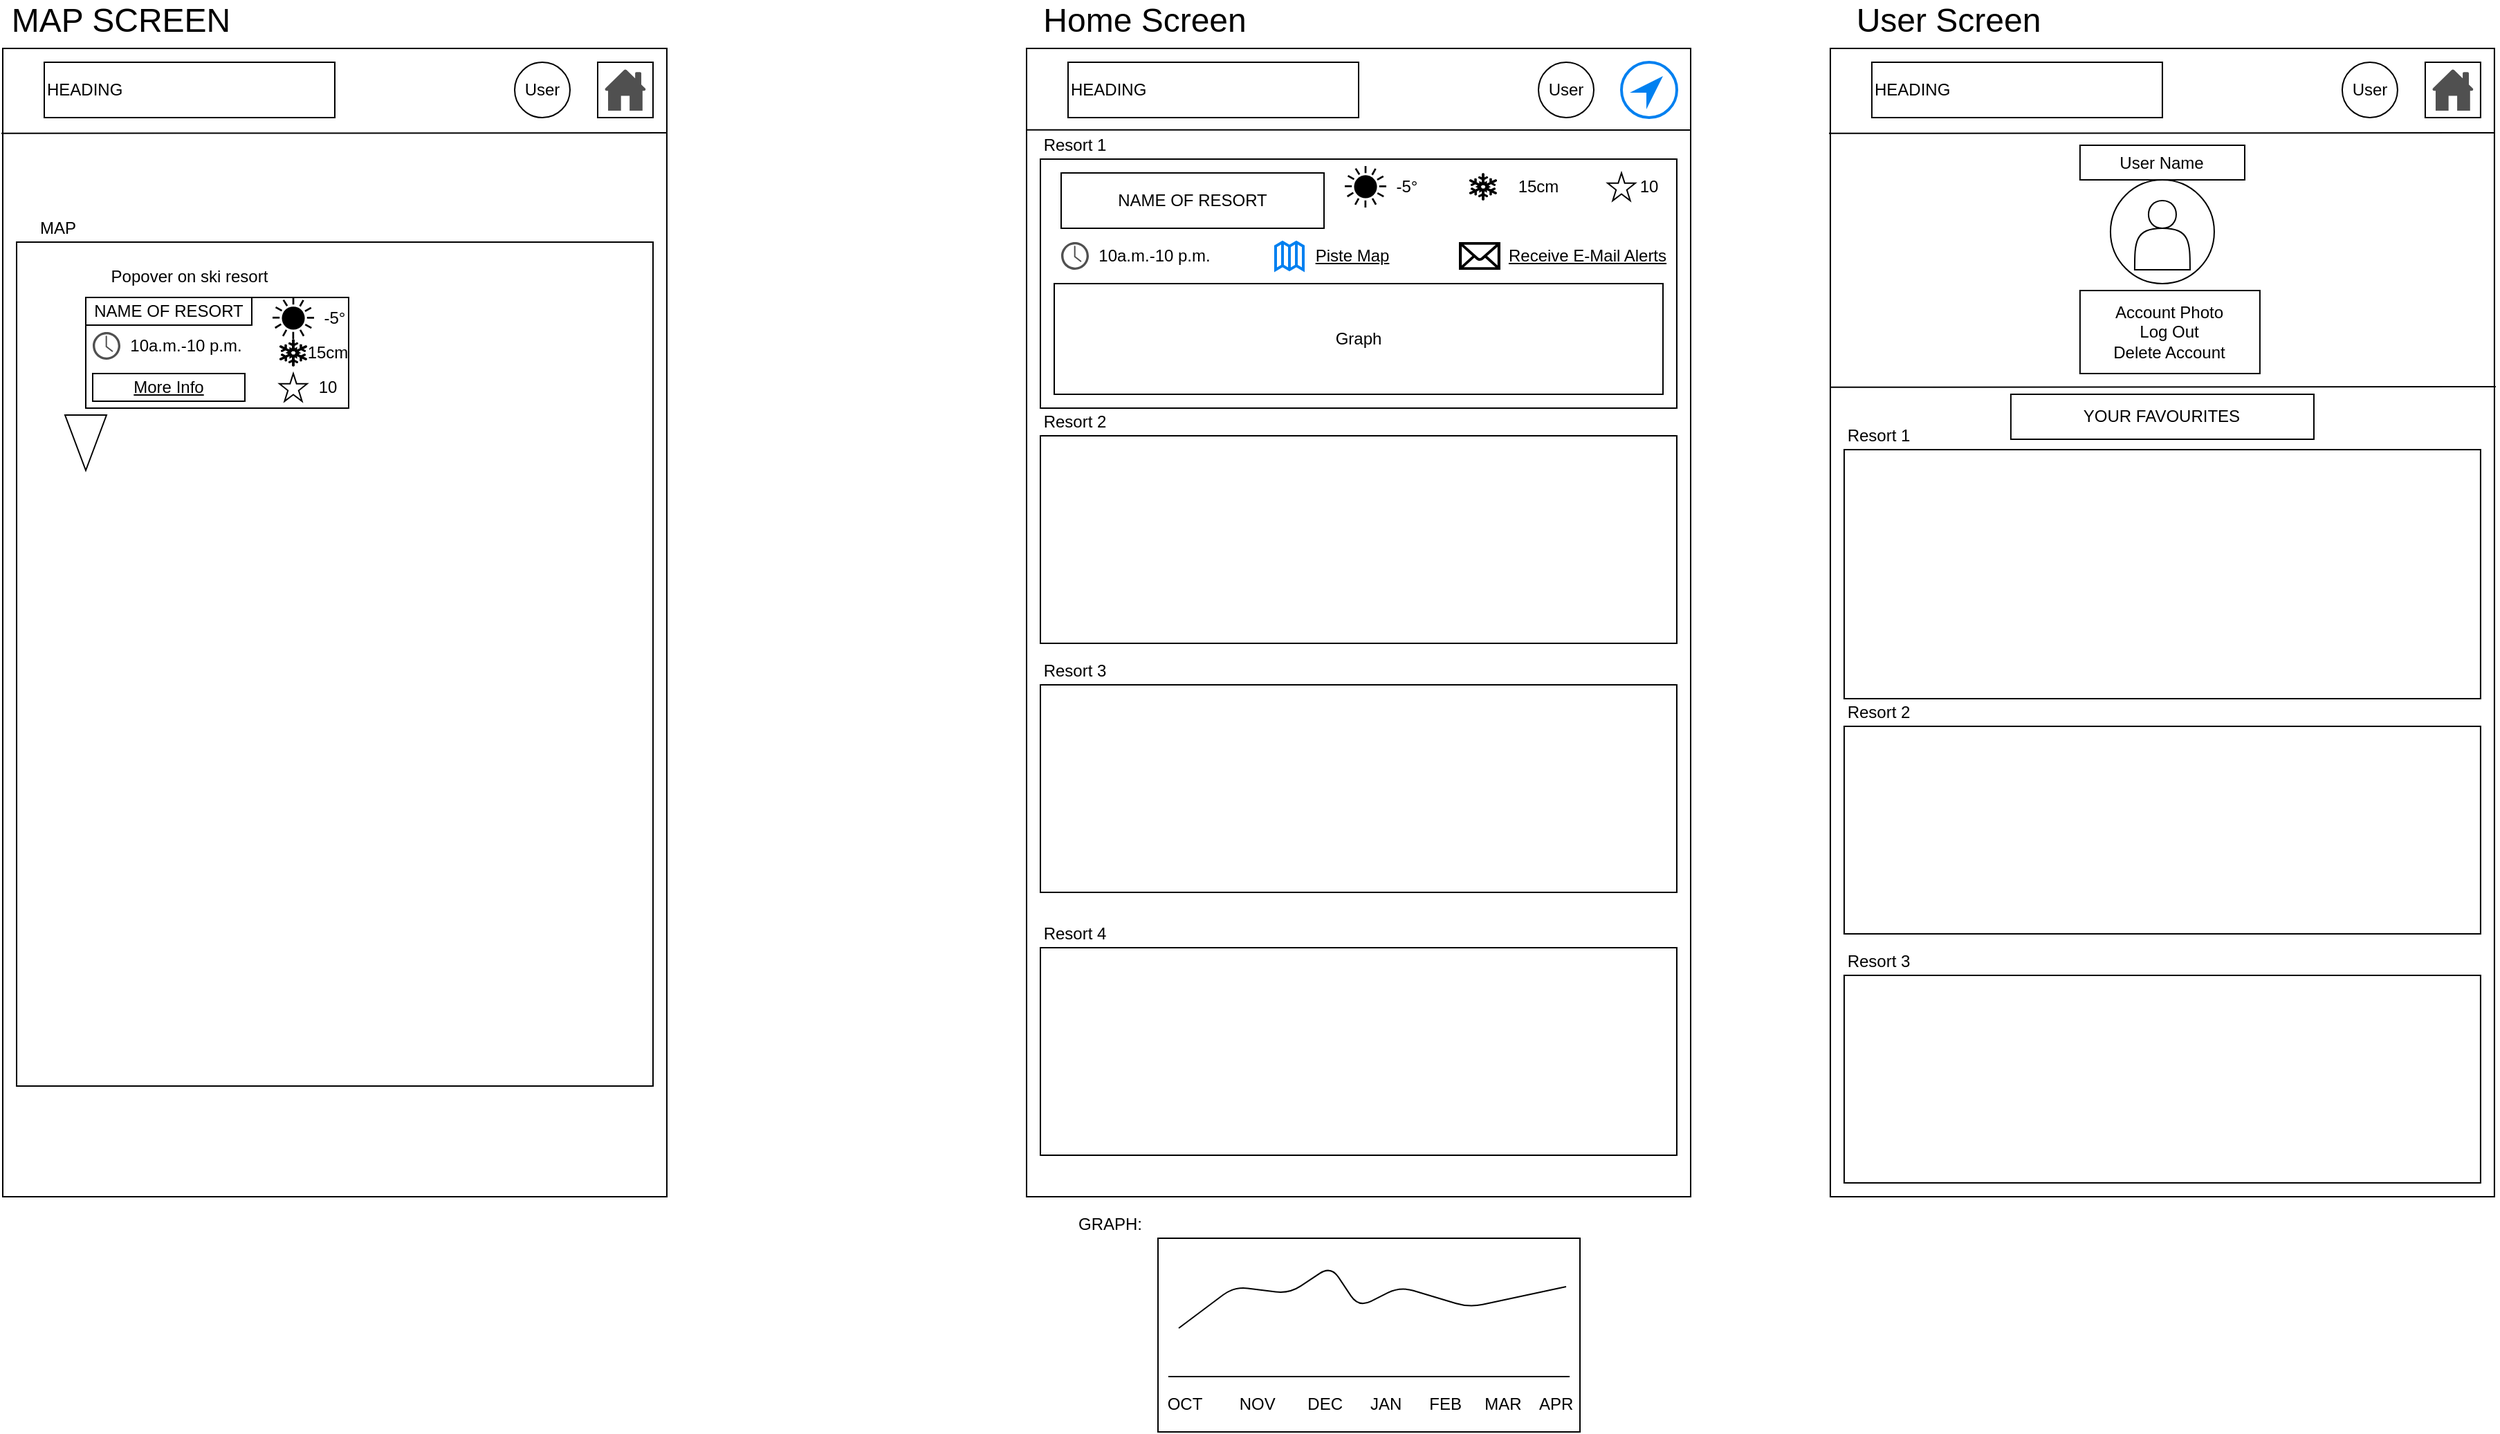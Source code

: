 <mxfile version="14.1.8" type="device"><diagram id="-WW2hVczjSnukYra4sLC" name="Page-1"><mxGraphModel dx="2370" dy="1437" grid="1" gridSize="10" guides="1" tooltips="1" connect="1" arrows="1" fold="1" page="1" pageScale="1" pageWidth="850" pageHeight="1100" math="0" shadow="0"><root><mxCell id="0"/><mxCell id="1" parent="0"/><mxCell id="Vz4pvjLrEx96PmCUgznh-109" value="" style="rounded=0;whiteSpace=wrap;html=1;" vertex="1" parent="1"><mxGeometry x="1530.96" y="60" width="480" height="830" as="geometry"/></mxCell><mxCell id="Vz4pvjLrEx96PmCUgznh-119" value="" style="ellipse;whiteSpace=wrap;html=1;aspect=fixed;" vertex="1" parent="1"><mxGeometry x="1733.46" y="155" width="75" height="75" as="geometry"/></mxCell><mxCell id="Vz4pvjLrEx96PmCUgznh-93" value="" style="rounded=0;whiteSpace=wrap;html=1;" vertex="1" parent="1"><mxGeometry x="950" y="60" width="480" height="830" as="geometry"/></mxCell><mxCell id="Vz4pvjLrEx96PmCUgznh-94" value="User" style="ellipse;whiteSpace=wrap;html=1;aspect=fixed;" vertex="1" parent="1"><mxGeometry x="1320" y="70" width="40" height="40" as="geometry"/></mxCell><mxCell id="Vz4pvjLrEx96PmCUgznh-95" value="HEADING" style="rounded=0;whiteSpace=wrap;html=1;align=left;" vertex="1" parent="1"><mxGeometry x="980" y="70" width="210" height="40" as="geometry"/></mxCell><mxCell id="Vz4pvjLrEx96PmCUgznh-1" value="" style="rounded=0;whiteSpace=wrap;html=1;" vertex="1" parent="1"><mxGeometry x="210" y="60" width="480" height="830" as="geometry"/></mxCell><mxCell id="Vz4pvjLrEx96PmCUgznh-4" value="" style="endArrow=none;html=1;entryX=-0.002;entryY=0.074;entryDx=0;entryDy=0;entryPerimeter=0;" edge="1" parent="1" target="Vz4pvjLrEx96PmCUgznh-1"><mxGeometry width="50" height="50" relative="1" as="geometry"><mxPoint x="690" y="121" as="sourcePoint"/><mxPoint x="110" y="60" as="targetPoint"/></mxGeometry></mxCell><mxCell id="Vz4pvjLrEx96PmCUgznh-5" value="" style="rounded=0;whiteSpace=wrap;html=1;" vertex="1" parent="1"><mxGeometry x="640" y="70" width="40" height="40" as="geometry"/></mxCell><mxCell id="Vz4pvjLrEx96PmCUgznh-11" value="User" style="ellipse;whiteSpace=wrap;html=1;aspect=fixed;" vertex="1" parent="1"><mxGeometry x="580" y="70" width="40" height="40" as="geometry"/></mxCell><mxCell id="Vz4pvjLrEx96PmCUgznh-12" value="HEADING" style="rounded=0;whiteSpace=wrap;html=1;align=left;" vertex="1" parent="1"><mxGeometry x="240" y="70" width="210" height="40" as="geometry"/></mxCell><mxCell id="Vz4pvjLrEx96PmCUgznh-13" value="" style="rounded=0;whiteSpace=wrap;html=1;" vertex="1" parent="1"><mxGeometry x="220" y="200" width="460" height="610" as="geometry"/></mxCell><mxCell id="Vz4pvjLrEx96PmCUgznh-14" value="MAP" style="text;html=1;strokeColor=none;fillColor=none;align=center;verticalAlign=middle;whiteSpace=wrap;rounded=0;" vertex="1" parent="1"><mxGeometry x="230" y="180" width="40" height="20" as="geometry"/></mxCell><mxCell id="Vz4pvjLrEx96PmCUgznh-15" value="" style="triangle;whiteSpace=wrap;html=1;rotation=90;" vertex="1" parent="1"><mxGeometry x="250" y="330" width="40" height="30" as="geometry"/></mxCell><mxCell id="Vz4pvjLrEx96PmCUgznh-16" value="" style="rounded=0;whiteSpace=wrap;html=1;" vertex="1" parent="1"><mxGeometry x="270" y="240" width="190" height="80" as="geometry"/></mxCell><mxCell id="Vz4pvjLrEx96PmCUgznh-17" value="Popover on ski resort" style="text;html=1;strokeColor=none;fillColor=none;align=center;verticalAlign=middle;whiteSpace=wrap;rounded=0;" vertex="1" parent="1"><mxGeometry x="260" y="200" width="170" height="50" as="geometry"/></mxCell><mxCell id="Vz4pvjLrEx96PmCUgznh-19" value="" style="verticalLabelPosition=bottom;verticalAlign=top;html=1;shape=mxgraph.basic.star" vertex="1" parent="1"><mxGeometry x="410" y="295" width="20" height="20" as="geometry"/></mxCell><mxCell id="Vz4pvjLrEx96PmCUgznh-20" value="10" style="text;html=1;strokeColor=none;fillColor=none;align=center;verticalAlign=middle;whiteSpace=wrap;rounded=0;" vertex="1" parent="1"><mxGeometry x="425" y="295" width="40" height="20" as="geometry"/></mxCell><mxCell id="Vz4pvjLrEx96PmCUgznh-22" value="NAME OF RESORT" style="rounded=0;whiteSpace=wrap;html=1;" vertex="1" parent="1"><mxGeometry x="270" y="240" width="120" height="20" as="geometry"/></mxCell><mxCell id="Vz4pvjLrEx96PmCUgznh-23" value="" style="shape=mxgraph.signs.nature.sun_4;html=1;pointerEvents=1;fillColor=#000000;strokeColor=none;verticalLabelPosition=bottom;verticalAlign=top;align=center;" vertex="1" parent="1"><mxGeometry x="405" y="240" width="30" height="30" as="geometry"/></mxCell><mxCell id="Vz4pvjLrEx96PmCUgznh-24" value="-5°" style="text;html=1;strokeColor=none;fillColor=none;align=center;verticalAlign=middle;whiteSpace=wrap;rounded=0;" vertex="1" parent="1"><mxGeometry x="430" y="245" width="40" height="20" as="geometry"/></mxCell><mxCell id="Vz4pvjLrEx96PmCUgznh-28" value="15cm" style="text;html=1;strokeColor=none;fillColor=none;align=center;verticalAlign=middle;whiteSpace=wrap;rounded=0;" vertex="1" parent="1"><mxGeometry x="425" y="270" width="40" height="20" as="geometry"/></mxCell><mxCell id="Vz4pvjLrEx96PmCUgznh-29" value="" style="shape=mxgraph.signs.nature.snowflake;html=1;pointerEvents=1;fillColor=#000000;strokeColor=none;verticalLabelPosition=bottom;verticalAlign=top;align=center;" vertex="1" parent="1"><mxGeometry x="410" y="270" width="20" height="20" as="geometry"/></mxCell><mxCell id="Vz4pvjLrEx96PmCUgznh-32" value="&lt;u&gt;More Info&lt;/u&gt;" style="rounded=0;whiteSpace=wrap;html=1;" vertex="1" parent="1"><mxGeometry x="275" y="295" width="110" height="20" as="geometry"/></mxCell><mxCell id="Vz4pvjLrEx96PmCUgznh-54" value="GRAPH:" style="text;html=1;align=center;verticalAlign=middle;resizable=0;points=[];autosize=1;" vertex="1" parent="1"><mxGeometry x="980" y="900" width="60" height="20" as="geometry"/></mxCell><mxCell id="Vz4pvjLrEx96PmCUgznh-55" value="" style="rounded=0;whiteSpace=wrap;html=1;" vertex="1" parent="1"><mxGeometry x="1045" y="920" width="305" height="140" as="geometry"/></mxCell><mxCell id="Vz4pvjLrEx96PmCUgznh-60" value="OCT&amp;nbsp; &amp;nbsp; &amp;nbsp; &amp;nbsp; NOV&amp;nbsp; &amp;nbsp; &amp;nbsp; &amp;nbsp;DEC&amp;nbsp; &amp;nbsp; &amp;nbsp; JAN&amp;nbsp; &amp;nbsp; &amp;nbsp; FEB&amp;nbsp; &amp;nbsp; &amp;nbsp;MAR&amp;nbsp; &amp;nbsp; APR" style="text;html=1;align=center;verticalAlign=middle;resizable=0;points=[];autosize=1;" vertex="1" parent="1"><mxGeometry x="1042.5" y="1030" width="310" height="20" as="geometry"/></mxCell><mxCell id="Vz4pvjLrEx96PmCUgznh-61" value="" style="endArrow=none;html=1;" edge="1" parent="1"><mxGeometry width="50" height="50" relative="1" as="geometry"><mxPoint x="1342.5" y="1020" as="sourcePoint"/><mxPoint x="1052.5" y="1020" as="targetPoint"/></mxGeometry></mxCell><mxCell id="Vz4pvjLrEx96PmCUgznh-63" value="" style="endArrow=none;html=1;" edge="1" parent="1"><mxGeometry width="50" height="50" relative="1" as="geometry"><mxPoint x="1060" y="985" as="sourcePoint"/><mxPoint x="1340" y="955" as="targetPoint"/><Array as="points"><mxPoint x="1100" y="955"/><mxPoint x="1140" y="960"/><mxPoint x="1170" y="940"/><mxPoint x="1190" y="970"/><mxPoint x="1220" y="955"/><mxPoint x="1270" y="970"/></Array></mxGeometry></mxCell><mxCell id="Vz4pvjLrEx96PmCUgznh-64" value="" style="pointerEvents=1;shadow=0;dashed=0;html=1;strokeColor=none;fillColor=#505050;labelPosition=center;verticalLabelPosition=bottom;verticalAlign=top;outlineConnect=0;align=center;shape=mxgraph.office.concepts.clock;" vertex="1" parent="1"><mxGeometry x="275" y="265" width="20" height="20" as="geometry"/></mxCell><mxCell id="Vz4pvjLrEx96PmCUgznh-65" value="10a.m.-10 p.m." style="text;html=1;strokeColor=none;fillColor=none;align=center;verticalAlign=middle;whiteSpace=wrap;rounded=0;" vertex="1" parent="1"><mxGeometry x="300" y="265" width="85" height="20" as="geometry"/></mxCell><mxCell id="Vz4pvjLrEx96PmCUgznh-74" value="" style="rounded=0;whiteSpace=wrap;html=1;" vertex="1" parent="1"><mxGeometry x="960" y="140" width="460" height="180" as="geometry"/></mxCell><mxCell id="Vz4pvjLrEx96PmCUgznh-75" value="Resort 1" style="text;html=1;strokeColor=none;fillColor=none;align=center;verticalAlign=middle;whiteSpace=wrap;rounded=0;" vertex="1" parent="1"><mxGeometry x="960" y="120" width="50" height="20" as="geometry"/></mxCell><mxCell id="Vz4pvjLrEx96PmCUgznh-76" value="" style="rounded=0;whiteSpace=wrap;html=1;" vertex="1" parent="1"><mxGeometry x="960" y="340" width="460" height="150" as="geometry"/></mxCell><mxCell id="Vz4pvjLrEx96PmCUgznh-77" value="Resort 2" style="text;html=1;strokeColor=none;fillColor=none;align=center;verticalAlign=middle;whiteSpace=wrap;rounded=0;" vertex="1" parent="1"><mxGeometry x="960" y="320" width="50" height="20" as="geometry"/></mxCell><mxCell id="Vz4pvjLrEx96PmCUgznh-78" value="NAME OF RESORT" style="rounded=0;whiteSpace=wrap;html=1;" vertex="1" parent="1"><mxGeometry x="975" y="150" width="190" height="40" as="geometry"/></mxCell><mxCell id="Vz4pvjLrEx96PmCUgznh-79" value="" style="shape=mxgraph.signs.nature.sun_4;html=1;pointerEvents=1;fillColor=#000000;strokeColor=none;verticalLabelPosition=bottom;verticalAlign=top;align=center;" vertex="1" parent="1"><mxGeometry x="1180" y="145" width="30" height="30" as="geometry"/></mxCell><mxCell id="Vz4pvjLrEx96PmCUgznh-80" value="-5°" style="text;html=1;strokeColor=none;fillColor=none;align=center;verticalAlign=middle;whiteSpace=wrap;rounded=0;" vertex="1" parent="1"><mxGeometry x="1205" y="150" width="40" height="20" as="geometry"/></mxCell><mxCell id="Vz4pvjLrEx96PmCUgznh-81" value="Graph" style="rounded=0;whiteSpace=wrap;html=1;" vertex="1" parent="1"><mxGeometry x="970" y="230" width="440" height="80" as="geometry"/></mxCell><mxCell id="Vz4pvjLrEx96PmCUgznh-82" value="" style="shape=mxgraph.signs.tech.mail;html=1;pointerEvents=1;fillColor=#000000;strokeColor=none;verticalLabelPosition=bottom;verticalAlign=top;align=center;" vertex="1" parent="1"><mxGeometry x="1262.5" y="200" width="30" height="20" as="geometry"/></mxCell><mxCell id="Vz4pvjLrEx96PmCUgznh-83" value="&lt;u&gt;Receive E-Mail Alerts&lt;/u&gt;" style="text;html=1;align=center;verticalAlign=middle;resizable=0;points=[];autosize=1;" vertex="1" parent="1"><mxGeometry x="1290" y="200" width="130" height="20" as="geometry"/></mxCell><mxCell id="Vz4pvjLrEx96PmCUgznh-84" value="" style="html=1;verticalLabelPosition=bottom;align=center;labelBackgroundColor=#ffffff;verticalAlign=top;strokeWidth=2;strokeColor=#0080F0;shadow=0;dashed=0;shape=mxgraph.ios7.icons.map;" vertex="1" parent="1"><mxGeometry x="1130" y="200" width="20" height="20" as="geometry"/></mxCell><mxCell id="Vz4pvjLrEx96PmCUgznh-85" value="&lt;u&gt;Piste Map&lt;/u&gt;" style="text;html=1;align=center;verticalAlign=middle;resizable=0;points=[];autosize=1;" vertex="1" parent="1"><mxGeometry x="1150" y="200" width="70" height="20" as="geometry"/></mxCell><mxCell id="Vz4pvjLrEx96PmCUgznh-86" value="10" style="text;html=1;strokeColor=none;fillColor=none;align=center;verticalAlign=middle;whiteSpace=wrap;rounded=0;" vertex="1" parent="1"><mxGeometry x="1380" y="150" width="40" height="20" as="geometry"/></mxCell><mxCell id="Vz4pvjLrEx96PmCUgznh-87" value="10a.m.-10 p.m." style="text;html=1;strokeColor=none;fillColor=none;align=center;verticalAlign=middle;whiteSpace=wrap;rounded=0;" vertex="1" parent="1"><mxGeometry x="1000" y="200" width="85" height="20" as="geometry"/></mxCell><mxCell id="Vz4pvjLrEx96PmCUgznh-88" value="" style="pointerEvents=1;shadow=0;dashed=0;html=1;strokeColor=none;fillColor=#505050;labelPosition=center;verticalLabelPosition=bottom;verticalAlign=top;outlineConnect=0;align=center;shape=mxgraph.office.concepts.clock;" vertex="1" parent="1"><mxGeometry x="975" y="200" width="20" height="20" as="geometry"/></mxCell><mxCell id="Vz4pvjLrEx96PmCUgznh-89" value="" style="verticalLabelPosition=bottom;verticalAlign=top;html=1;shape=mxgraph.basic.star" vertex="1" parent="1"><mxGeometry x="1370" y="150" width="20" height="20" as="geometry"/></mxCell><mxCell id="Vz4pvjLrEx96PmCUgznh-90" value="" style="shape=mxgraph.signs.nature.snowflake;html=1;pointerEvents=1;fillColor=#000000;strokeColor=none;verticalLabelPosition=bottom;verticalAlign=top;align=center;" vertex="1" parent="1"><mxGeometry x="1270" y="150" width="20" height="20" as="geometry"/></mxCell><mxCell id="Vz4pvjLrEx96PmCUgznh-91" value="15cm" style="text;html=1;strokeColor=none;fillColor=none;align=center;verticalAlign=middle;whiteSpace=wrap;rounded=0;" vertex="1" parent="1"><mxGeometry x="1300" y="150" width="40" height="20" as="geometry"/></mxCell><mxCell id="Vz4pvjLrEx96PmCUgznh-92" value="&lt;span style=&quot;font-size: 24px&quot;&gt;MAP SCREEN&lt;/span&gt;" style="text;html=1;align=center;verticalAlign=middle;resizable=0;points=[];autosize=1;" vertex="1" parent="1"><mxGeometry x="210" y="30" width="170" height="20" as="geometry"/></mxCell><mxCell id="Vz4pvjLrEx96PmCUgznh-96" value="" style="rounded=0;whiteSpace=wrap;html=1;" vertex="1" parent="1"><mxGeometry x="960" y="520" width="460" height="150" as="geometry"/></mxCell><mxCell id="Vz4pvjLrEx96PmCUgznh-97" value="Resort 3" style="text;html=1;strokeColor=none;fillColor=none;align=center;verticalAlign=middle;whiteSpace=wrap;rounded=0;" vertex="1" parent="1"><mxGeometry x="960" y="500" width="50" height="20" as="geometry"/></mxCell><mxCell id="Vz4pvjLrEx96PmCUgznh-98" value="" style="rounded=0;whiteSpace=wrap;html=1;" vertex="1" parent="1"><mxGeometry x="960" y="710" width="460" height="150" as="geometry"/></mxCell><mxCell id="Vz4pvjLrEx96PmCUgznh-99" value="Resort 4" style="text;html=1;strokeColor=none;fillColor=none;align=center;verticalAlign=middle;whiteSpace=wrap;rounded=0;" vertex="1" parent="1"><mxGeometry x="960" y="690" width="50" height="20" as="geometry"/></mxCell><mxCell id="Vz4pvjLrEx96PmCUgznh-100" value="" style="html=1;verticalLabelPosition=bottom;align=center;labelBackgroundColor=#ffffff;verticalAlign=top;strokeWidth=2;strokeColor=#0080F0;shadow=0;dashed=0;shape=mxgraph.ios7.icons.location_2;" vertex="1" parent="1"><mxGeometry x="1380" y="70" width="40" height="40" as="geometry"/></mxCell><mxCell id="Vz4pvjLrEx96PmCUgznh-101" value="" style="endArrow=none;html=1;entryX=-0.002;entryY=0.074;entryDx=0;entryDy=0;entryPerimeter=0;" edge="1" parent="1"><mxGeometry width="50" height="50" relative="1" as="geometry"><mxPoint x="1430" y="119" as="sourcePoint"/><mxPoint x="950" y="118.82" as="targetPoint"/></mxGeometry></mxCell><mxCell id="Vz4pvjLrEx96PmCUgznh-102" value="&lt;span style=&quot;font-size: 24px&quot;&gt;Home Screen&lt;br&gt;&lt;/span&gt;" style="text;html=1;align=center;verticalAlign=middle;resizable=0;points=[];autosize=1;" vertex="1" parent="1"><mxGeometry x="955" y="30" width="160" height="20" as="geometry"/></mxCell><mxCell id="Vz4pvjLrEx96PmCUgznh-110" value="" style="endArrow=none;html=1;entryX=-0.002;entryY=0.074;entryDx=0;entryDy=0;entryPerimeter=0;" edge="1" parent="1" target="Vz4pvjLrEx96PmCUgznh-109"><mxGeometry width="50" height="50" relative="1" as="geometry"><mxPoint x="2010.96" y="121" as="sourcePoint"/><mxPoint x="1430.96" y="60" as="targetPoint"/></mxGeometry></mxCell><mxCell id="Vz4pvjLrEx96PmCUgznh-111" value="" style="rounded=0;whiteSpace=wrap;html=1;" vertex="1" parent="1"><mxGeometry x="1960.96" y="70" width="40" height="40" as="geometry"/></mxCell><mxCell id="Vz4pvjLrEx96PmCUgznh-115" value="User" style="ellipse;whiteSpace=wrap;html=1;aspect=fixed;" vertex="1" parent="1"><mxGeometry x="1900.96" y="70" width="40" height="40" as="geometry"/></mxCell><mxCell id="Vz4pvjLrEx96PmCUgznh-116" value="HEADING" style="rounded=0;whiteSpace=wrap;html=1;align=left;" vertex="1" parent="1"><mxGeometry x="1560.96" y="70" width="210" height="40" as="geometry"/></mxCell><mxCell id="Vz4pvjLrEx96PmCUgznh-117" value="&lt;span style=&quot;font-size: 24px&quot;&gt;User Screen&lt;/span&gt;" style="text;html=1;align=center;verticalAlign=middle;resizable=0;points=[];autosize=1;" vertex="1" parent="1"><mxGeometry x="1540.96" y="30" width="150" height="20" as="geometry"/></mxCell><mxCell id="Vz4pvjLrEx96PmCUgznh-118" value="" style="shape=actor;whiteSpace=wrap;html=1;" vertex="1" parent="1"><mxGeometry x="1750.96" y="170" width="40" height="50" as="geometry"/></mxCell><mxCell id="Vz4pvjLrEx96PmCUgznh-120" value="User Name" style="rounded=0;whiteSpace=wrap;html=1;" vertex="1" parent="1"><mxGeometry x="1711.44" y="130" width="119.04" height="25" as="geometry"/></mxCell><mxCell id="Vz4pvjLrEx96PmCUgznh-121" value="Account Photo&lt;br&gt;Log Out&lt;br&gt;Delete Account" style="whiteSpace=wrap;html=1;" vertex="1" parent="1"><mxGeometry x="1711.44" y="235" width="130" height="60" as="geometry"/></mxCell><mxCell id="Vz4pvjLrEx96PmCUgznh-122" value="" style="endArrow=none;html=1;entryX=-0.002;entryY=0.074;entryDx=0;entryDy=0;entryPerimeter=0;" edge="1" parent="1"><mxGeometry width="50" height="50" relative="1" as="geometry"><mxPoint x="2011.92" y="304.5" as="sourcePoint"/><mxPoint x="1530.96" y="304.92" as="targetPoint"/></mxGeometry></mxCell><mxCell id="Vz4pvjLrEx96PmCUgznh-123" value="YOUR FAVOURITES" style="rounded=0;whiteSpace=wrap;html=1;" vertex="1" parent="1"><mxGeometry x="1661.44" y="310" width="219.04" height="32.5" as="geometry"/></mxCell><mxCell id="Vz4pvjLrEx96PmCUgznh-130" value="" style="rounded=0;whiteSpace=wrap;html=1;" vertex="1" parent="1"><mxGeometry x="1540.96" y="350" width="460" height="180" as="geometry"/></mxCell><mxCell id="Vz4pvjLrEx96PmCUgznh-131" value="Resort 1" style="text;html=1;strokeColor=none;fillColor=none;align=center;verticalAlign=middle;whiteSpace=wrap;rounded=0;" vertex="1" parent="1"><mxGeometry x="1540.96" y="330" width="50" height="20" as="geometry"/></mxCell><mxCell id="Vz4pvjLrEx96PmCUgznh-132" value="" style="rounded=0;whiteSpace=wrap;html=1;" vertex="1" parent="1"><mxGeometry x="1540.96" y="550" width="460" height="150" as="geometry"/></mxCell><mxCell id="Vz4pvjLrEx96PmCUgznh-133" value="Resort 2" style="text;html=1;strokeColor=none;fillColor=none;align=center;verticalAlign=middle;whiteSpace=wrap;rounded=0;" vertex="1" parent="1"><mxGeometry x="1540.96" y="530" width="50" height="20" as="geometry"/></mxCell><mxCell id="Vz4pvjLrEx96PmCUgznh-134" value="" style="rounded=0;whiteSpace=wrap;html=1;" vertex="1" parent="1"><mxGeometry x="1540.96" y="730" width="460" height="150" as="geometry"/></mxCell><mxCell id="Vz4pvjLrEx96PmCUgznh-135" value="Resort 3" style="text;html=1;strokeColor=none;fillColor=none;align=center;verticalAlign=middle;whiteSpace=wrap;rounded=0;" vertex="1" parent="1"><mxGeometry x="1540.96" y="710" width="50" height="20" as="geometry"/></mxCell><mxCell id="Vz4pvjLrEx96PmCUgznh-138" value="" style="pointerEvents=1;shadow=0;dashed=0;html=1;strokeColor=none;fillColor=#505050;labelPosition=center;verticalLabelPosition=bottom;verticalAlign=top;outlineConnect=0;align=center;shape=mxgraph.office.concepts.home;" vertex="1" parent="1"><mxGeometry x="645" y="75" width="30" height="30" as="geometry"/></mxCell><mxCell id="Vz4pvjLrEx96PmCUgznh-139" value="" style="pointerEvents=1;shadow=0;dashed=0;html=1;strokeColor=none;fillColor=#505050;labelPosition=center;verticalLabelPosition=bottom;verticalAlign=top;outlineConnect=0;align=center;shape=mxgraph.office.concepts.home;" vertex="1" parent="1"><mxGeometry x="1965.96" y="75" width="30" height="30" as="geometry"/></mxCell></root></mxGraphModel></diagram></mxfile>